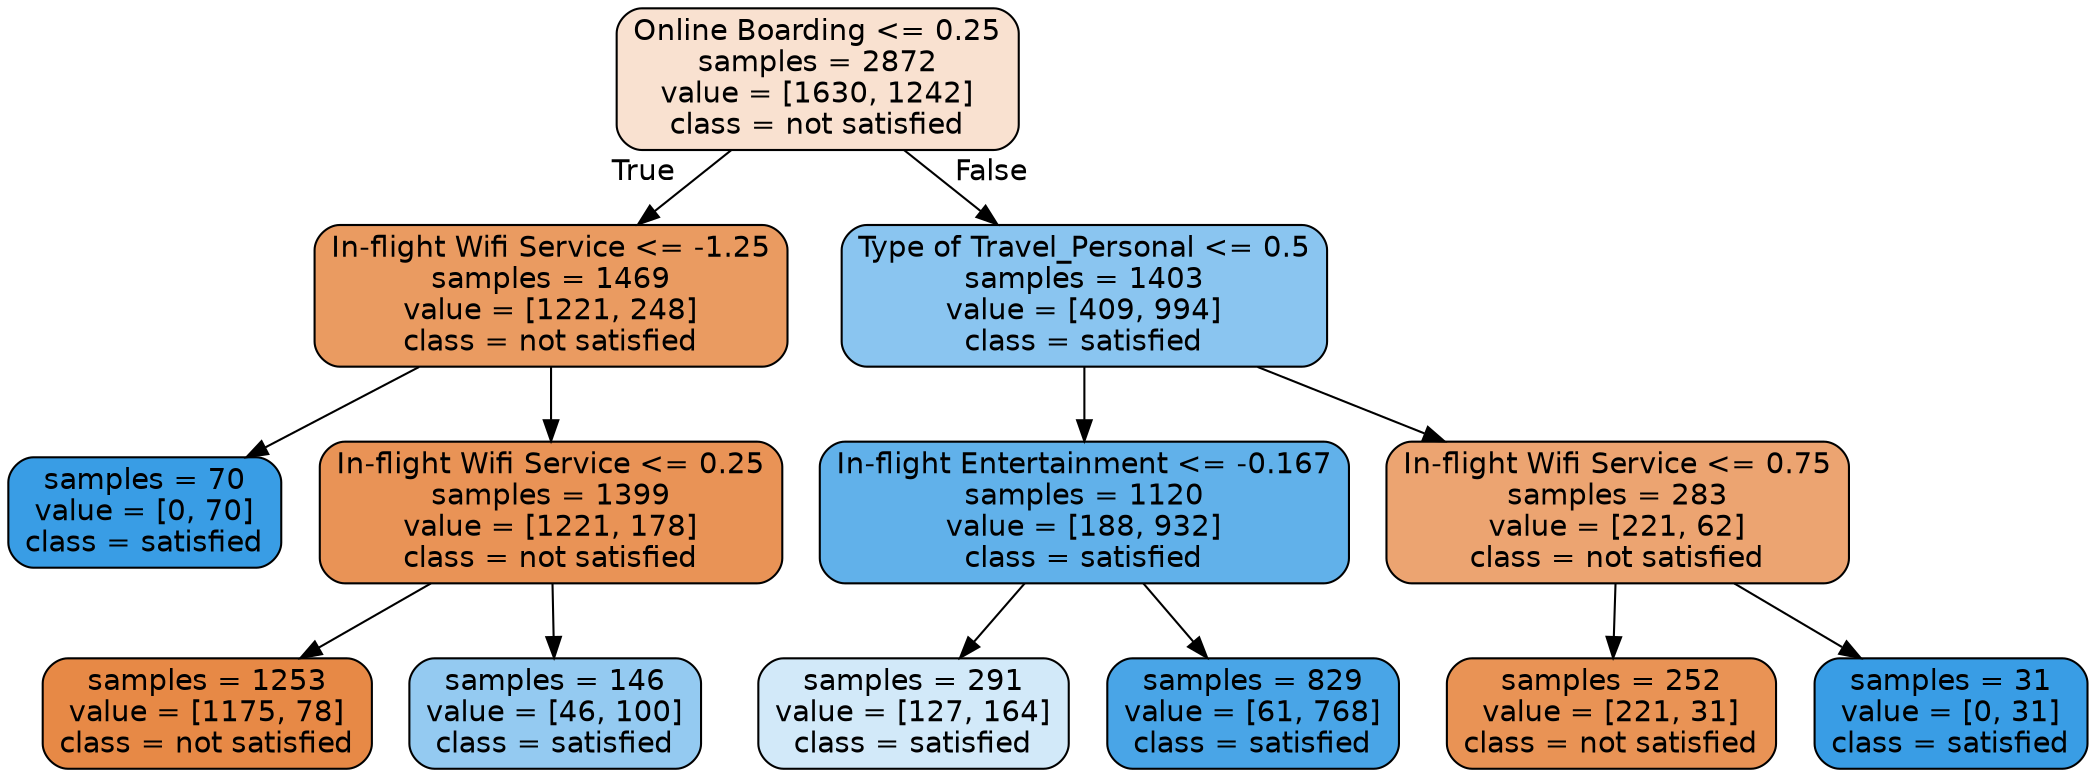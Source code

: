 digraph Tree {
node [shape=box, style="filled, rounded", color="black", fontname="helvetica"] ;
edge [fontname="helvetica"] ;
0 [label="Online Boarding <= 0.25\nsamples = 2872\nvalue = [1630, 1242]\nclass = not satisfied", fillcolor="#f9e1d0"] ;
1 [label="In-flight Wifi Service <= -1.25\nsamples = 1469\nvalue = [1221, 248]\nclass = not satisfied", fillcolor="#ea9b61"] ;
0 -> 1 [labeldistance=2.5, labelangle=45, headlabel="True"] ;
2 [label="samples = 70\nvalue = [0, 70]\nclass = satisfied", fillcolor="#399de5"] ;
1 -> 2 ;
3 [label="In-flight Wifi Service <= 0.25\nsamples = 1399\nvalue = [1221, 178]\nclass = not satisfied", fillcolor="#e99356"] ;
1 -> 3 ;
4 [label="samples = 1253\nvalue = [1175, 78]\nclass = not satisfied", fillcolor="#e78946"] ;
3 -> 4 ;
5 [label="samples = 146\nvalue = [46, 100]\nclass = satisfied", fillcolor="#94caf1"] ;
3 -> 5 ;
6 [label="Type of Travel_Personal <= 0.5\nsamples = 1403\nvalue = [409, 994]\nclass = satisfied", fillcolor="#8ac5f0"] ;
0 -> 6 [labeldistance=2.5, labelangle=-45, headlabel="False"] ;
7 [label="In-flight Entertainment <= -0.167\nsamples = 1120\nvalue = [188, 932]\nclass = satisfied", fillcolor="#61b1ea"] ;
6 -> 7 ;
8 [label="samples = 291\nvalue = [127, 164]\nclass = satisfied", fillcolor="#d2e9f9"] ;
7 -> 8 ;
9 [label="samples = 829\nvalue = [61, 768]\nclass = satisfied", fillcolor="#49a5e7"] ;
7 -> 9 ;
10 [label="In-flight Wifi Service <= 0.75\nsamples = 283\nvalue = [221, 62]\nclass = not satisfied", fillcolor="#eca471"] ;
6 -> 10 ;
11 [label="samples = 252\nvalue = [221, 31]\nclass = not satisfied", fillcolor="#e99355"] ;
10 -> 11 ;
12 [label="samples = 31\nvalue = [0, 31]\nclass = satisfied", fillcolor="#399de5"] ;
10 -> 12 ;
}